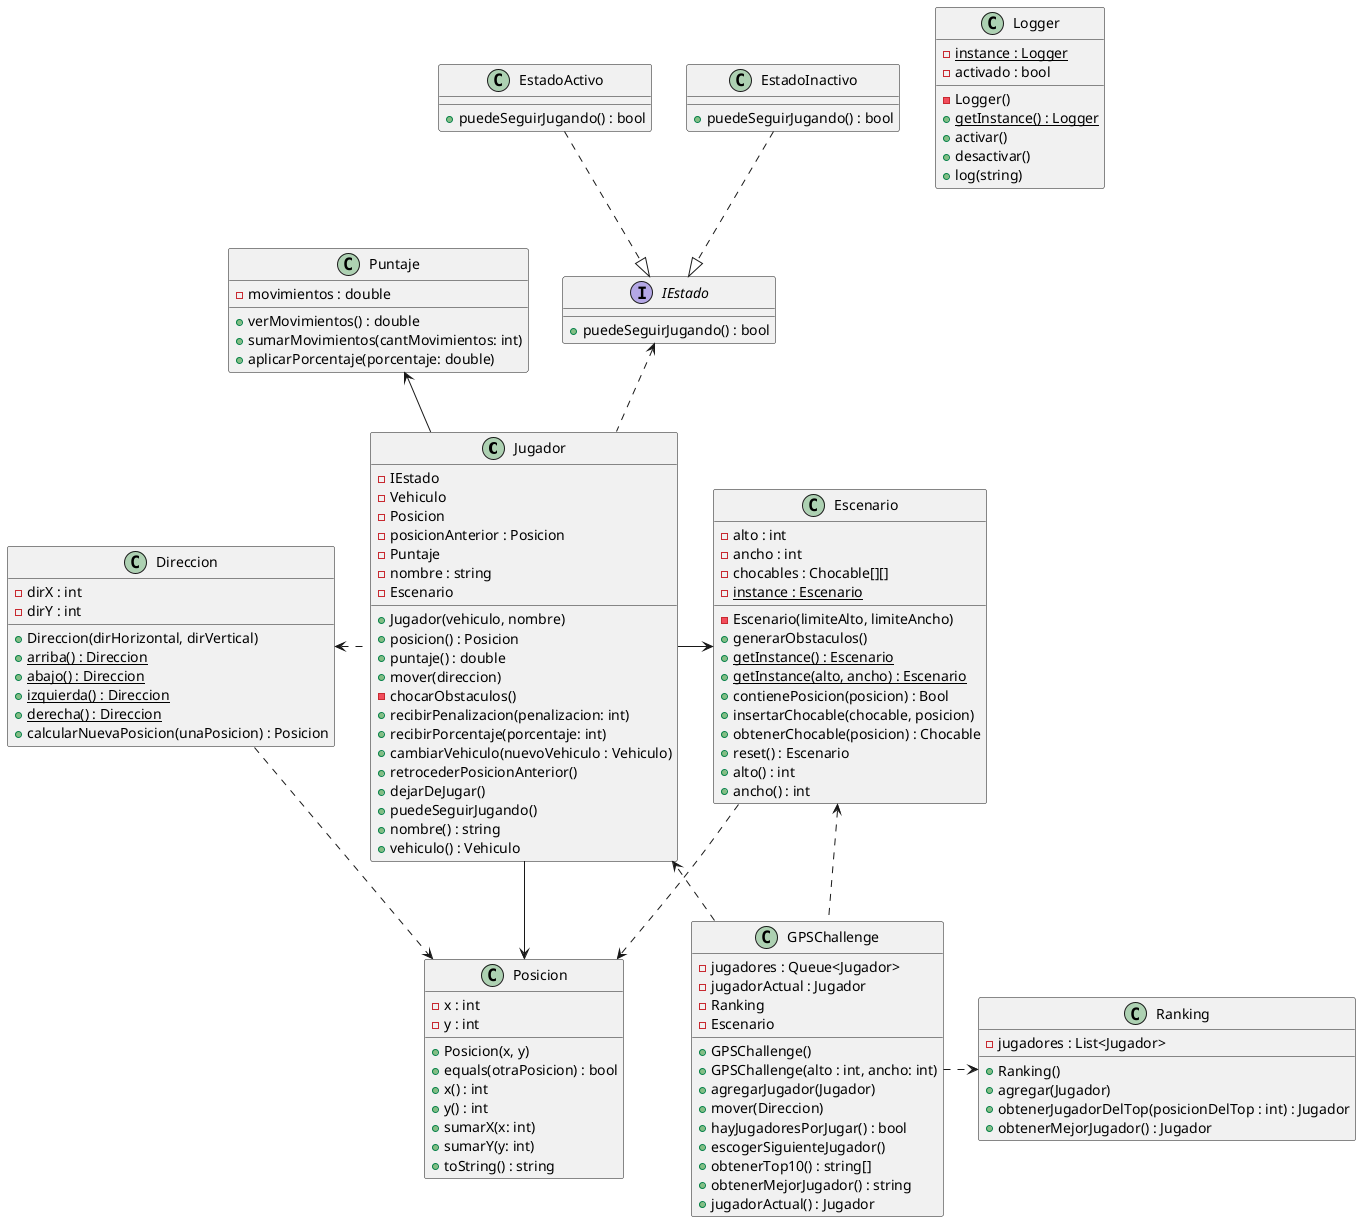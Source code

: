 @startuml

class Jugador {
    - IEstado
    - Vehiculo
    - Posicion
    - posicionAnterior : Posicion
    - Puntaje
    - nombre : string
    - Escenario
    + Jugador(vehiculo, nombre)
    + posicion() : Posicion
    + puntaje() : double
    + mover(direccion)
    - chocarObstaculos()
    + recibirPenalizacion(penalizacion: int)
    + recibirPorcentaje(porcentaje: int)
    + cambiarVehiculo(nuevoVehiculo : Vehiculo)
    + retrocederPosicionAnterior()
    + dejarDeJugar()
    + puedeSeguirJugando()
    + nombre() : string
    + vehiculo() : Vehiculo
}

class Puntaje {
    - movimientos : double
    + verMovimientos() : double
    + sumarMovimientos(cantMovimientos: int)
    + aplicarPorcentaje(porcentaje: double)
}

class Direccion {
    - dirX : int
    - dirY : int
    + Direccion(dirHorizontal, dirVertical)
    + arriba() : Direccion {static}
    + abajo() : Direccion {static}
    + izquierda() : Direccion {static}
    + derecha() : Direccion {static}
    + calcularNuevaPosicion(unaPosicion) : Posicion
}

class Escenario {
    - alto : int
    - ancho : int
    - chocables : Chocable[][]
    - {static} instance : Escenario
    - Escenario(limiteAlto, limiteAncho)
    + generarObstaculos()
    + {static} getInstance() : Escenario
    + {static} getInstance(alto, ancho) : Escenario
    + contienePosicion(posicion) : Bool
    + insertarChocable(chocable, posicion)
    + obtenerChocable(posicion) : Chocable
    + reset() : Escenario
    + alto() : int
    + ancho() : int
}

class Posicion {
    - x : int
    - y : int
    + Posicion(x, y)
    + equals(otraPosicion) : bool
    + x() : int
    + y() : int
    + sumarX(x: int)
    + sumarY(y: int)
    + toString() : string
}

class GPSChallenge {
    - jugadores : Queue<Jugador>
    - jugadorActual : Jugador
    - Ranking
    - Escenario
    + GPSChallenge()
    + GPSChallenge(alto : int, ancho: int)
    + agregarJugador(Jugador)
    + mover(Direccion)
    + hayJugadoresPorJugar() : bool
    + escogerSiguienteJugador()
    + obtenerTop10() : string[]
    + obtenerMejorJugador() : string
    + jugadorActual() : Jugador
}

class Ranking {
    - jugadores : List<Jugador>
    + Ranking()
    + agregar(Jugador)
    + obtenerJugadorDelTop(posicionDelTop : int) : Jugador
    + obtenerMejorJugador() : Jugador
}

class Logger {
    - {static} instance : Logger
    - activado : bool
    - Logger()
    + {static} getInstance() : Logger
    + activar()
    + desactivar()
    + log(string)
}

interface IEstado {
    + puedeSeguirJugando() : bool
}

class EstadoActivo {
    + puedeSeguirJugando() : bool
}

class EstadoInactivo {
    + puedeSeguirJugando() : bool
}

Jugador -> Escenario
Puntaje <-- Jugador
Posicion <-- Jugador
Direccion <. Jugador

Direccion .> Posicion
Escenario ..> Posicion

EstadoActivo ..|> IEstado
EstadoInactivo ..|> IEstado

IEstado <.. Jugador

GPSChallenge .> Ranking
GPSChallenge ..> Jugador
Escenario <. GPSChallenge

@enduml
